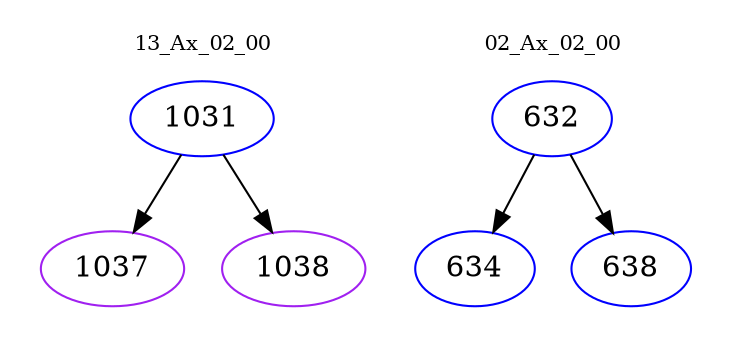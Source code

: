 digraph{
subgraph cluster_0 {
color = white
label = "13_Ax_02_00";
fontsize=10;
T0_1031 [label="1031", color="blue"]
T0_1031 -> T0_1037 [color="black"]
T0_1037 [label="1037", color="purple"]
T0_1031 -> T0_1038 [color="black"]
T0_1038 [label="1038", color="purple"]
}
subgraph cluster_1 {
color = white
label = "02_Ax_02_00";
fontsize=10;
T1_632 [label="632", color="blue"]
T1_632 -> T1_634 [color="black"]
T1_634 [label="634", color="blue"]
T1_632 -> T1_638 [color="black"]
T1_638 [label="638", color="blue"]
}
}
